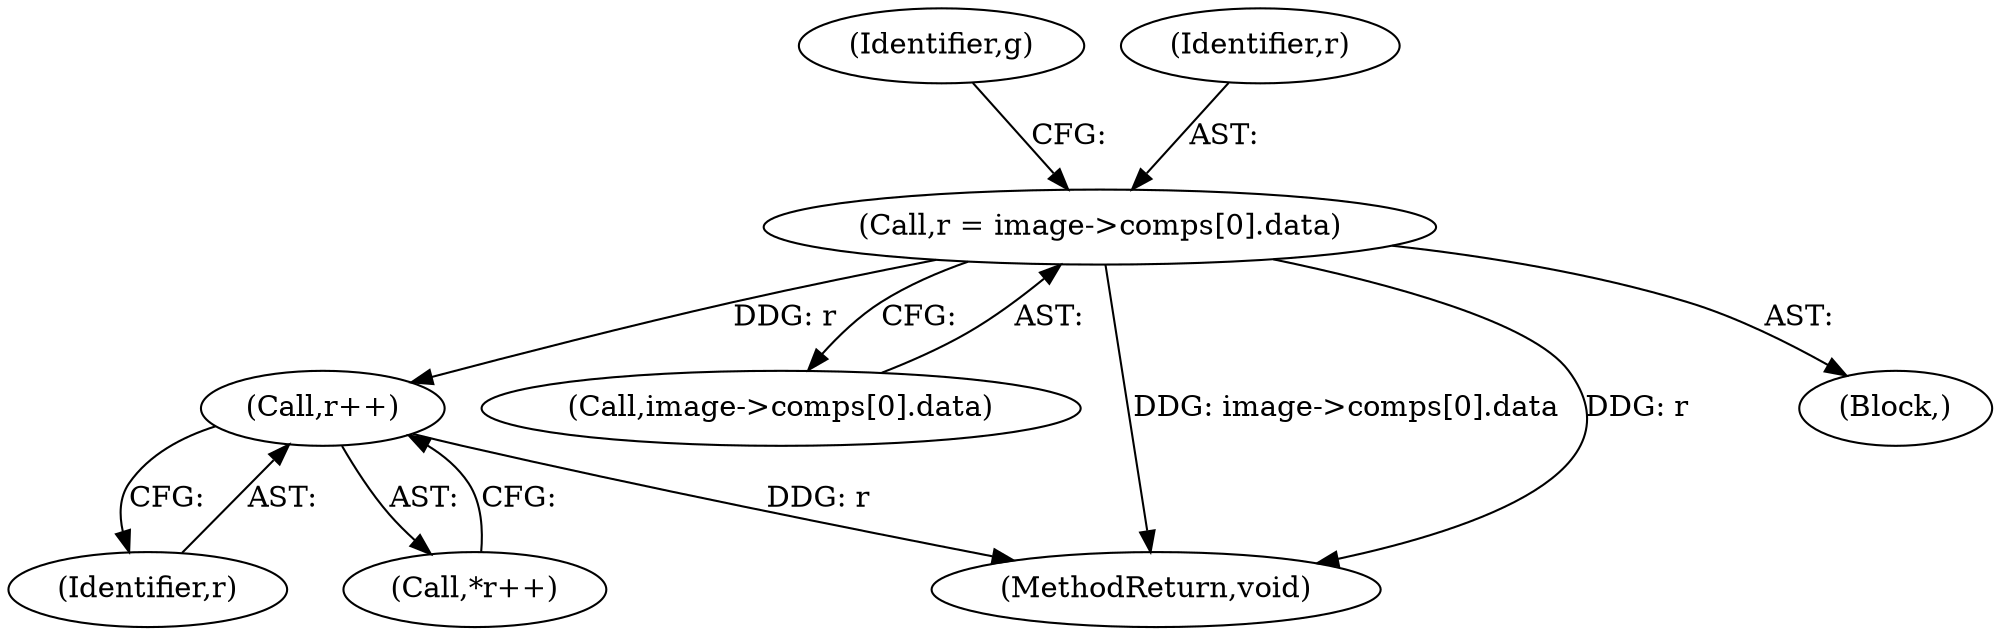 digraph "0_openjpeg_2e5ab1d9987831c981ff05862e8ccf1381ed58ea@array" {
"1000824" [label="(Call,r = image->comps[0].data)"];
"1000863" [label="(Call,r++)"];
"1000824" [label="(Call,r = image->comps[0].data)"];
"1000834" [label="(Identifier,g)"];
"1000864" [label="(Identifier,r)"];
"1000862" [label="(Call,*r++)"];
"1000825" [label="(Identifier,r)"];
"1000863" [label="(Call,r++)"];
"1000826" [label="(Call,image->comps[0].data)"];
"1001487" [label="(MethodReturn,void)"];
"1000707" [label="(Block,)"];
"1000824" -> "1000707"  [label="AST: "];
"1000824" -> "1000826"  [label="CFG: "];
"1000825" -> "1000824"  [label="AST: "];
"1000826" -> "1000824"  [label="AST: "];
"1000834" -> "1000824"  [label="CFG: "];
"1000824" -> "1001487"  [label="DDG: image->comps[0].data"];
"1000824" -> "1001487"  [label="DDG: r"];
"1000824" -> "1000863"  [label="DDG: r"];
"1000863" -> "1000862"  [label="AST: "];
"1000863" -> "1000864"  [label="CFG: "];
"1000864" -> "1000863"  [label="AST: "];
"1000862" -> "1000863"  [label="CFG: "];
"1000863" -> "1001487"  [label="DDG: r"];
}
